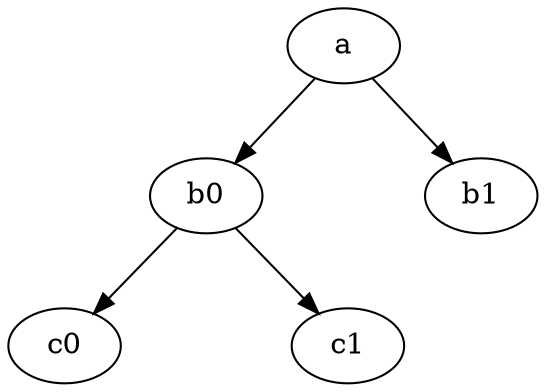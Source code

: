 digraph G {
a -> b0
xb [label="aa",width=.1,style=invis]
a -> xb [style=invis]
a -> b1
{rank=same b0 -> xb -> b1 [style=invis]}
b0 -> c0
xc [label="bb",width=.1,style=invis]
b0 -> xc [style=invis]
b0 -> c1
{rank=same c0 -> xc -> c1 [style=invis]}
}